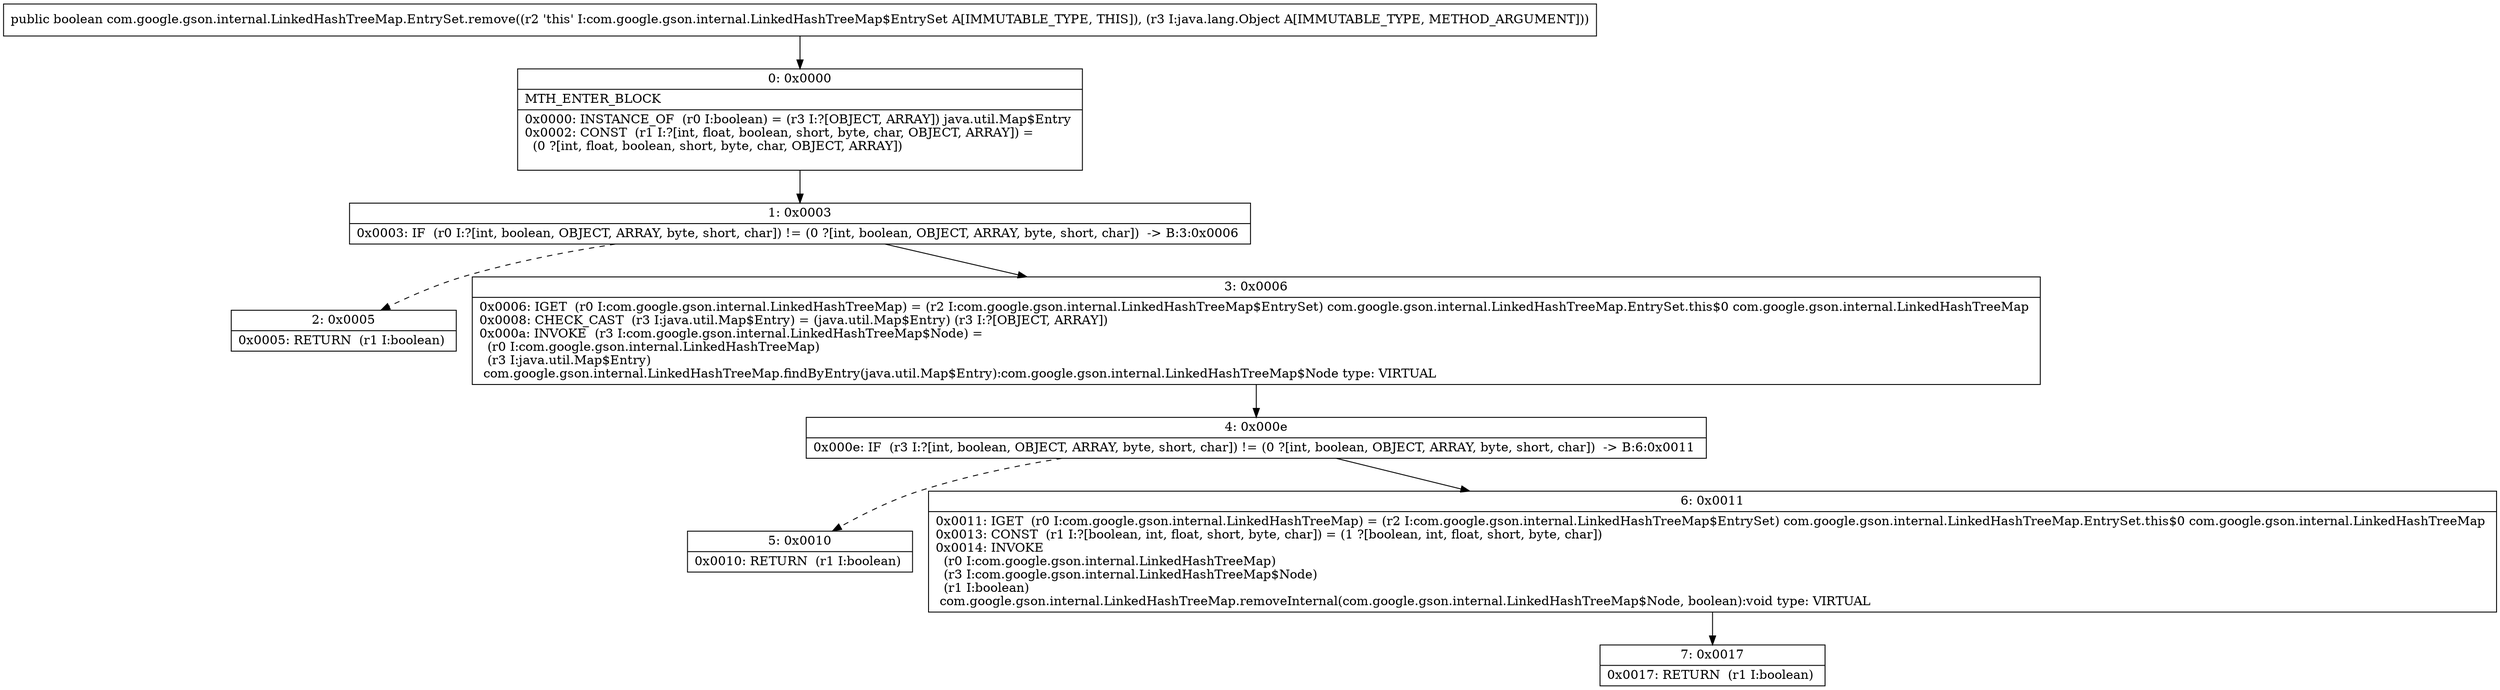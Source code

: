 digraph "CFG forcom.google.gson.internal.LinkedHashTreeMap.EntrySet.remove(Ljava\/lang\/Object;)Z" {
Node_0 [shape=record,label="{0\:\ 0x0000|MTH_ENTER_BLOCK\l|0x0000: INSTANCE_OF  (r0 I:boolean) = (r3 I:?[OBJECT, ARRAY]) java.util.Map$Entry \l0x0002: CONST  (r1 I:?[int, float, boolean, short, byte, char, OBJECT, ARRAY]) = \l  (0 ?[int, float, boolean, short, byte, char, OBJECT, ARRAY])\l \l}"];
Node_1 [shape=record,label="{1\:\ 0x0003|0x0003: IF  (r0 I:?[int, boolean, OBJECT, ARRAY, byte, short, char]) != (0 ?[int, boolean, OBJECT, ARRAY, byte, short, char])  \-\> B:3:0x0006 \l}"];
Node_2 [shape=record,label="{2\:\ 0x0005|0x0005: RETURN  (r1 I:boolean) \l}"];
Node_3 [shape=record,label="{3\:\ 0x0006|0x0006: IGET  (r0 I:com.google.gson.internal.LinkedHashTreeMap) = (r2 I:com.google.gson.internal.LinkedHashTreeMap$EntrySet) com.google.gson.internal.LinkedHashTreeMap.EntrySet.this$0 com.google.gson.internal.LinkedHashTreeMap \l0x0008: CHECK_CAST  (r3 I:java.util.Map$Entry) = (java.util.Map$Entry) (r3 I:?[OBJECT, ARRAY]) \l0x000a: INVOKE  (r3 I:com.google.gson.internal.LinkedHashTreeMap$Node) = \l  (r0 I:com.google.gson.internal.LinkedHashTreeMap)\l  (r3 I:java.util.Map$Entry)\l com.google.gson.internal.LinkedHashTreeMap.findByEntry(java.util.Map$Entry):com.google.gson.internal.LinkedHashTreeMap$Node type: VIRTUAL \l}"];
Node_4 [shape=record,label="{4\:\ 0x000e|0x000e: IF  (r3 I:?[int, boolean, OBJECT, ARRAY, byte, short, char]) != (0 ?[int, boolean, OBJECT, ARRAY, byte, short, char])  \-\> B:6:0x0011 \l}"];
Node_5 [shape=record,label="{5\:\ 0x0010|0x0010: RETURN  (r1 I:boolean) \l}"];
Node_6 [shape=record,label="{6\:\ 0x0011|0x0011: IGET  (r0 I:com.google.gson.internal.LinkedHashTreeMap) = (r2 I:com.google.gson.internal.LinkedHashTreeMap$EntrySet) com.google.gson.internal.LinkedHashTreeMap.EntrySet.this$0 com.google.gson.internal.LinkedHashTreeMap \l0x0013: CONST  (r1 I:?[boolean, int, float, short, byte, char]) = (1 ?[boolean, int, float, short, byte, char]) \l0x0014: INVOKE  \l  (r0 I:com.google.gson.internal.LinkedHashTreeMap)\l  (r3 I:com.google.gson.internal.LinkedHashTreeMap$Node)\l  (r1 I:boolean)\l com.google.gson.internal.LinkedHashTreeMap.removeInternal(com.google.gson.internal.LinkedHashTreeMap$Node, boolean):void type: VIRTUAL \l}"];
Node_7 [shape=record,label="{7\:\ 0x0017|0x0017: RETURN  (r1 I:boolean) \l}"];
MethodNode[shape=record,label="{public boolean com.google.gson.internal.LinkedHashTreeMap.EntrySet.remove((r2 'this' I:com.google.gson.internal.LinkedHashTreeMap$EntrySet A[IMMUTABLE_TYPE, THIS]), (r3 I:java.lang.Object A[IMMUTABLE_TYPE, METHOD_ARGUMENT])) }"];
MethodNode -> Node_0;
Node_0 -> Node_1;
Node_1 -> Node_2[style=dashed];
Node_1 -> Node_3;
Node_3 -> Node_4;
Node_4 -> Node_5[style=dashed];
Node_4 -> Node_6;
Node_6 -> Node_7;
}

